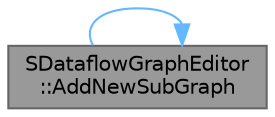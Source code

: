 digraph "SDataflowGraphEditor::AddNewSubGraph"
{
 // INTERACTIVE_SVG=YES
 // LATEX_PDF_SIZE
  bgcolor="transparent";
  edge [fontname=Helvetica,fontsize=10,labelfontname=Helvetica,labelfontsize=10];
  node [fontname=Helvetica,fontsize=10,shape=box,height=0.2,width=0.4];
  rankdir="RL";
  Node1 [id="Node000001",label="SDataflowGraphEditor\l::AddNewSubGraph",height=0.2,width=0.4,color="gray40", fillcolor="grey60", style="filled", fontcolor="black",tooltip="Add a new SubGraph for this dataflow graph."];
  Node1 -> Node1 [id="edge1_Node000001_Node000001",dir="back",color="steelblue1",style="solid",tooltip=" "];
}
